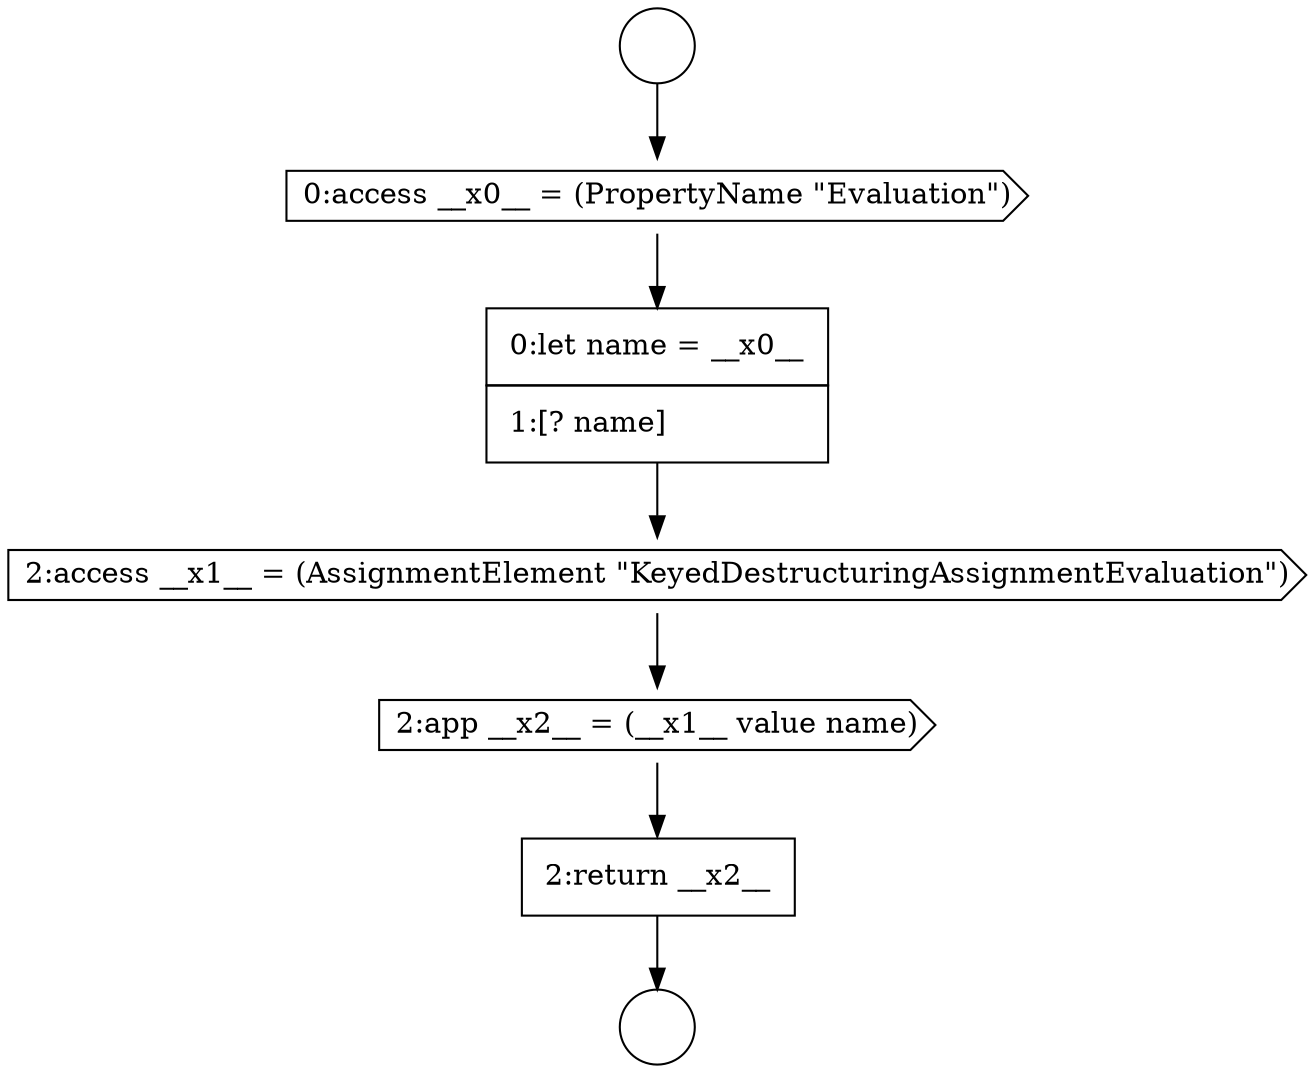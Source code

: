 digraph {
  node4992 [shape=cds, label=<<font color="black">2:app __x2__ = (__x1__ value name)</font>> color="black" fillcolor="white" style=filled]
  node4988 [shape=circle label=" " color="black" fillcolor="white" style=filled]
  node4989 [shape=cds, label=<<font color="black">0:access __x0__ = (PropertyName &quot;Evaluation&quot;)</font>> color="black" fillcolor="white" style=filled]
  node4991 [shape=cds, label=<<font color="black">2:access __x1__ = (AssignmentElement &quot;KeyedDestructuringAssignmentEvaluation&quot;)</font>> color="black" fillcolor="white" style=filled]
  node4987 [shape=circle label=" " color="black" fillcolor="white" style=filled]
  node4993 [shape=none, margin=0, label=<<font color="black">
    <table border="0" cellborder="1" cellspacing="0" cellpadding="10">
      <tr><td align="left">2:return __x2__</td></tr>
    </table>
  </font>> color="black" fillcolor="white" style=filled]
  node4990 [shape=none, margin=0, label=<<font color="black">
    <table border="0" cellborder="1" cellspacing="0" cellpadding="10">
      <tr><td align="left">0:let name = __x0__</td></tr>
      <tr><td align="left">1:[? name]</td></tr>
    </table>
  </font>> color="black" fillcolor="white" style=filled]
  node4987 -> node4989 [ color="black"]
  node4989 -> node4990 [ color="black"]
  node4993 -> node4988 [ color="black"]
  node4991 -> node4992 [ color="black"]
  node4990 -> node4991 [ color="black"]
  node4992 -> node4993 [ color="black"]
}
